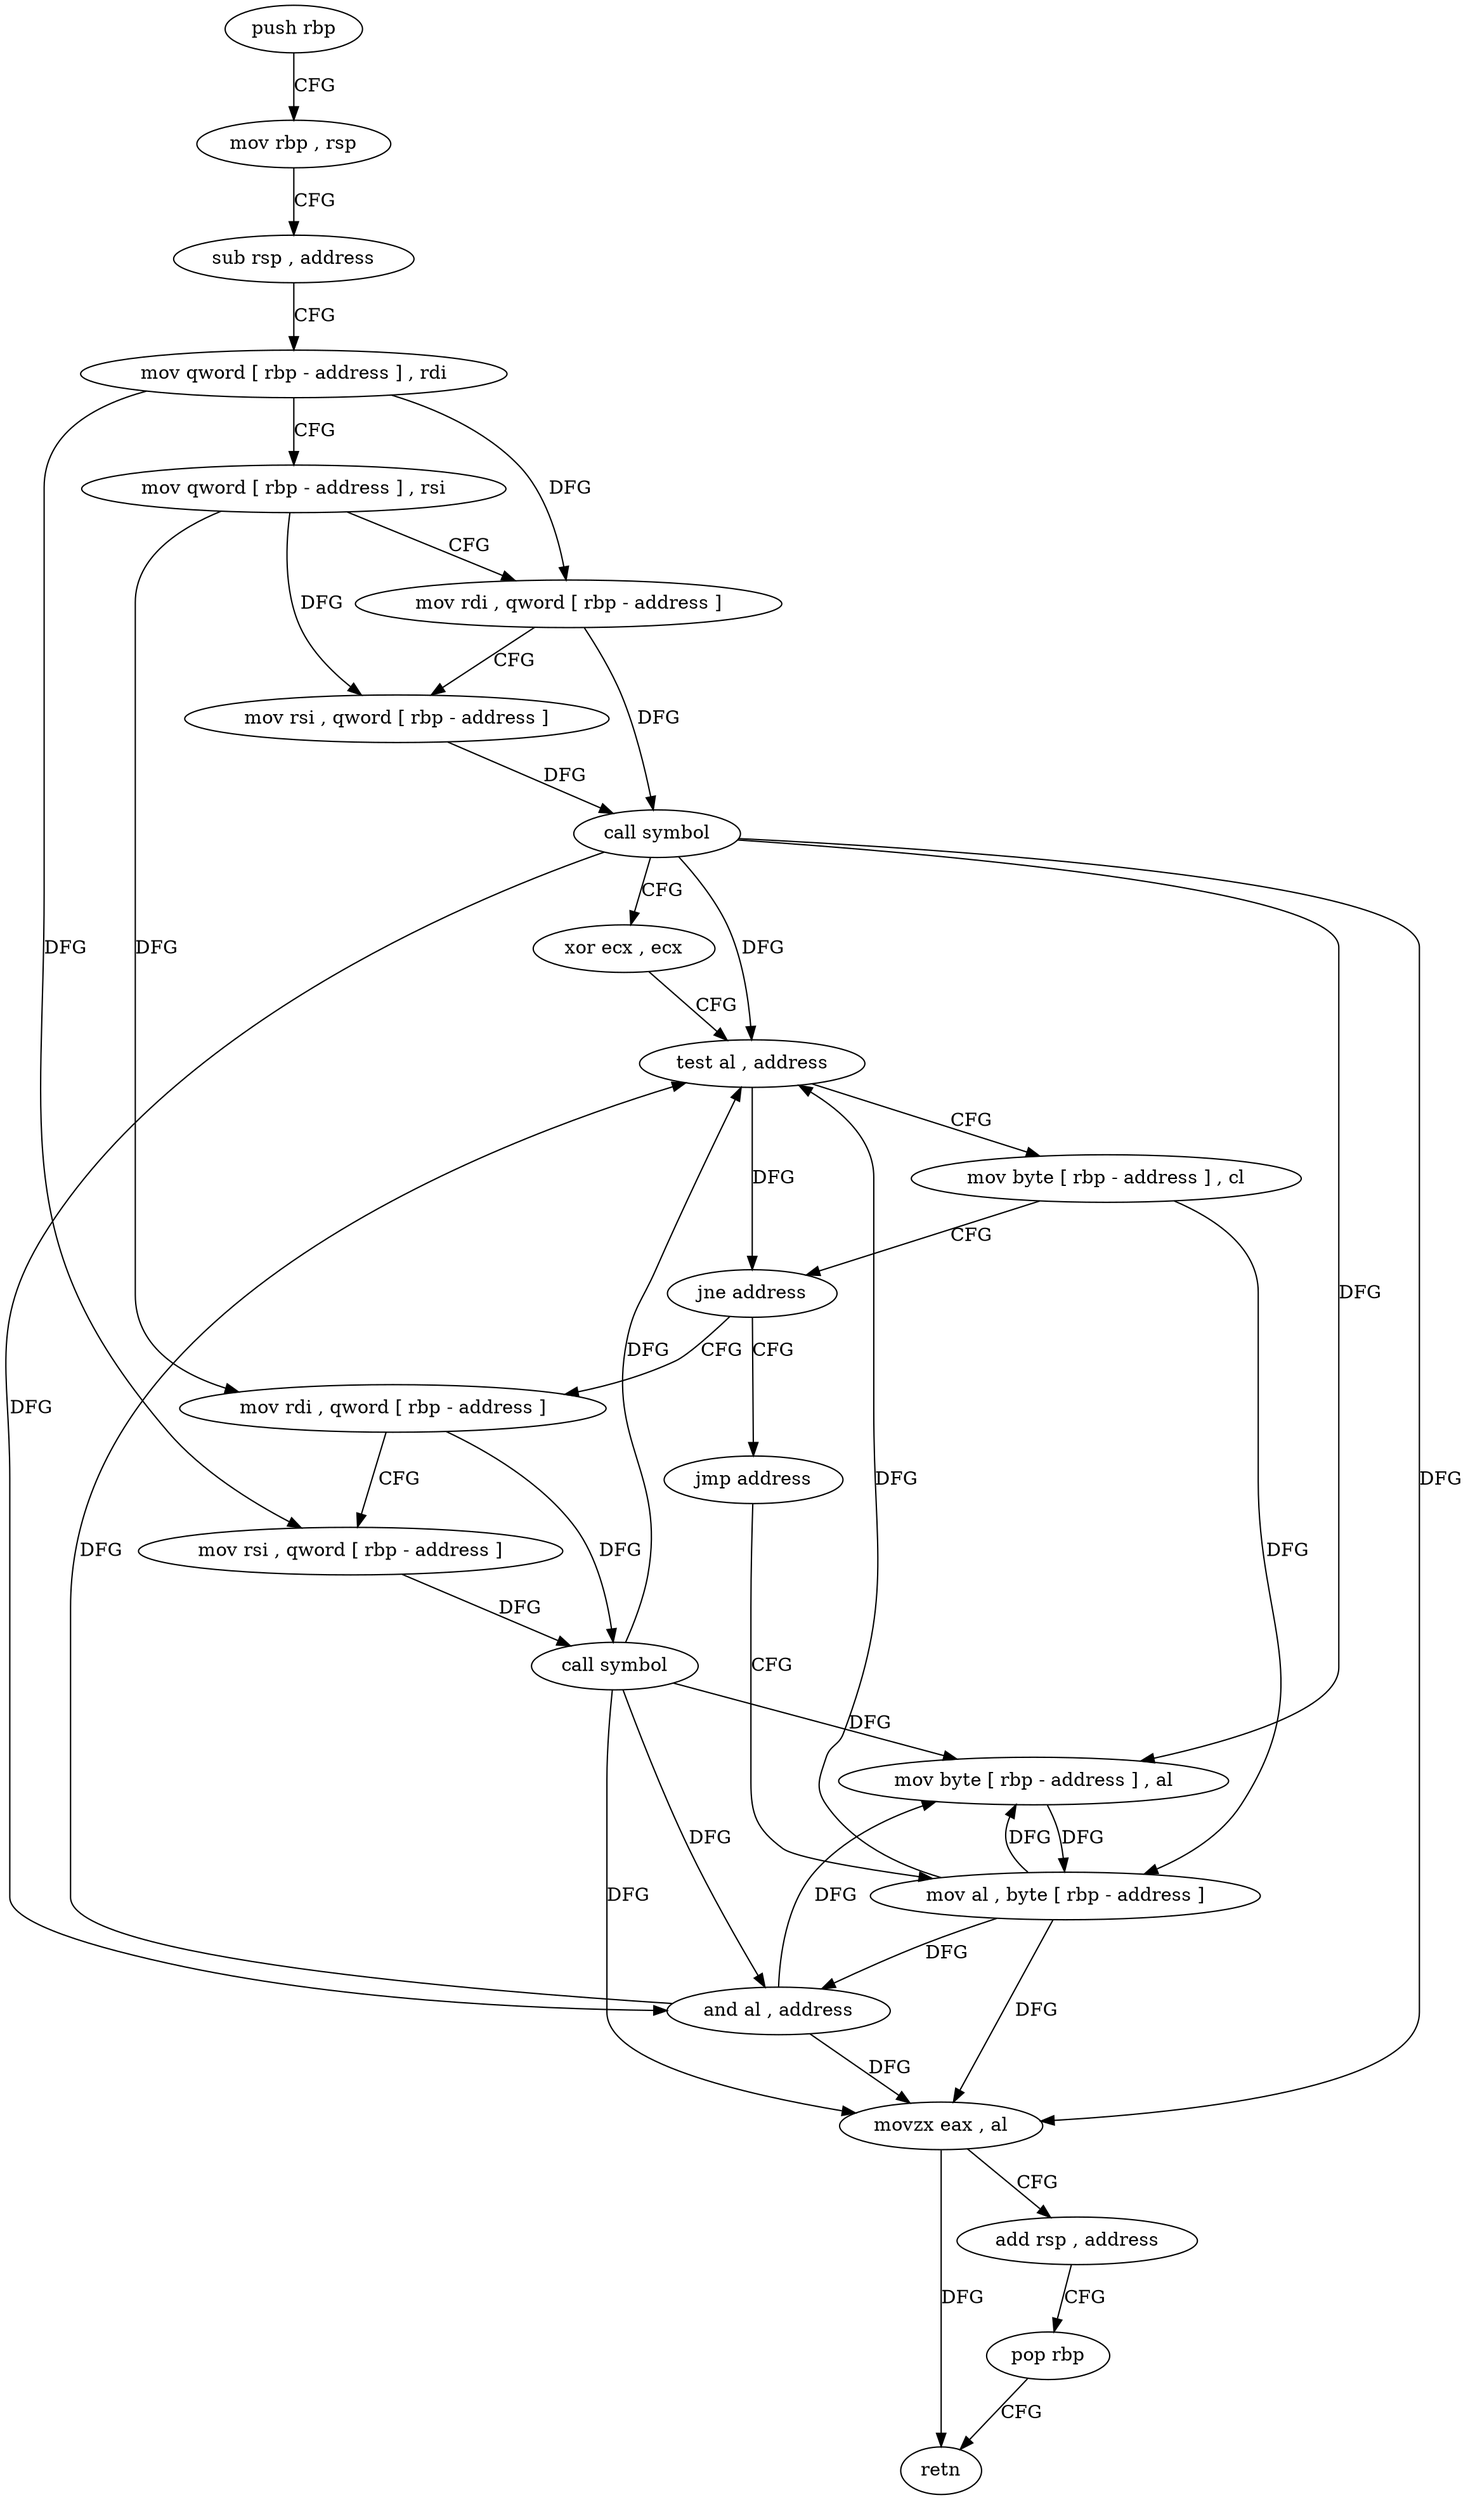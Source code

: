 digraph "func" {
"86528" [label = "push rbp" ]
"86529" [label = "mov rbp , rsp" ]
"86532" [label = "sub rsp , address" ]
"86536" [label = "mov qword [ rbp - address ] , rdi" ]
"86540" [label = "mov qword [ rbp - address ] , rsi" ]
"86544" [label = "mov rdi , qword [ rbp - address ]" ]
"86548" [label = "mov rsi , qword [ rbp - address ]" ]
"86552" [label = "call symbol" ]
"86557" [label = "xor ecx , ecx" ]
"86559" [label = "test al , address" ]
"86561" [label = "mov byte [ rbp - address ] , cl" ]
"86564" [label = "jne address" ]
"86575" [label = "mov rdi , qword [ rbp - address ]" ]
"86570" [label = "jmp address" ]
"86579" [label = "mov rsi , qword [ rbp - address ]" ]
"86583" [label = "call symbol" ]
"86588" [label = "mov byte [ rbp - address ] , al" ]
"86591" [label = "mov al , byte [ rbp - address ]" ]
"86594" [label = "and al , address" ]
"86596" [label = "movzx eax , al" ]
"86599" [label = "add rsp , address" ]
"86603" [label = "pop rbp" ]
"86604" [label = "retn" ]
"86528" -> "86529" [ label = "CFG" ]
"86529" -> "86532" [ label = "CFG" ]
"86532" -> "86536" [ label = "CFG" ]
"86536" -> "86540" [ label = "CFG" ]
"86536" -> "86544" [ label = "DFG" ]
"86536" -> "86579" [ label = "DFG" ]
"86540" -> "86544" [ label = "CFG" ]
"86540" -> "86548" [ label = "DFG" ]
"86540" -> "86575" [ label = "DFG" ]
"86544" -> "86548" [ label = "CFG" ]
"86544" -> "86552" [ label = "DFG" ]
"86548" -> "86552" [ label = "DFG" ]
"86552" -> "86557" [ label = "CFG" ]
"86552" -> "86559" [ label = "DFG" ]
"86552" -> "86588" [ label = "DFG" ]
"86552" -> "86594" [ label = "DFG" ]
"86552" -> "86596" [ label = "DFG" ]
"86557" -> "86559" [ label = "CFG" ]
"86559" -> "86561" [ label = "CFG" ]
"86559" -> "86564" [ label = "DFG" ]
"86561" -> "86564" [ label = "CFG" ]
"86561" -> "86591" [ label = "DFG" ]
"86564" -> "86575" [ label = "CFG" ]
"86564" -> "86570" [ label = "CFG" ]
"86575" -> "86579" [ label = "CFG" ]
"86575" -> "86583" [ label = "DFG" ]
"86570" -> "86591" [ label = "CFG" ]
"86579" -> "86583" [ label = "DFG" ]
"86583" -> "86588" [ label = "DFG" ]
"86583" -> "86559" [ label = "DFG" ]
"86583" -> "86594" [ label = "DFG" ]
"86583" -> "86596" [ label = "DFG" ]
"86588" -> "86591" [ label = "DFG" ]
"86591" -> "86594" [ label = "DFG" ]
"86591" -> "86559" [ label = "DFG" ]
"86591" -> "86588" [ label = "DFG" ]
"86591" -> "86596" [ label = "DFG" ]
"86594" -> "86596" [ label = "DFG" ]
"86594" -> "86559" [ label = "DFG" ]
"86594" -> "86588" [ label = "DFG" ]
"86596" -> "86599" [ label = "CFG" ]
"86596" -> "86604" [ label = "DFG" ]
"86599" -> "86603" [ label = "CFG" ]
"86603" -> "86604" [ label = "CFG" ]
}
